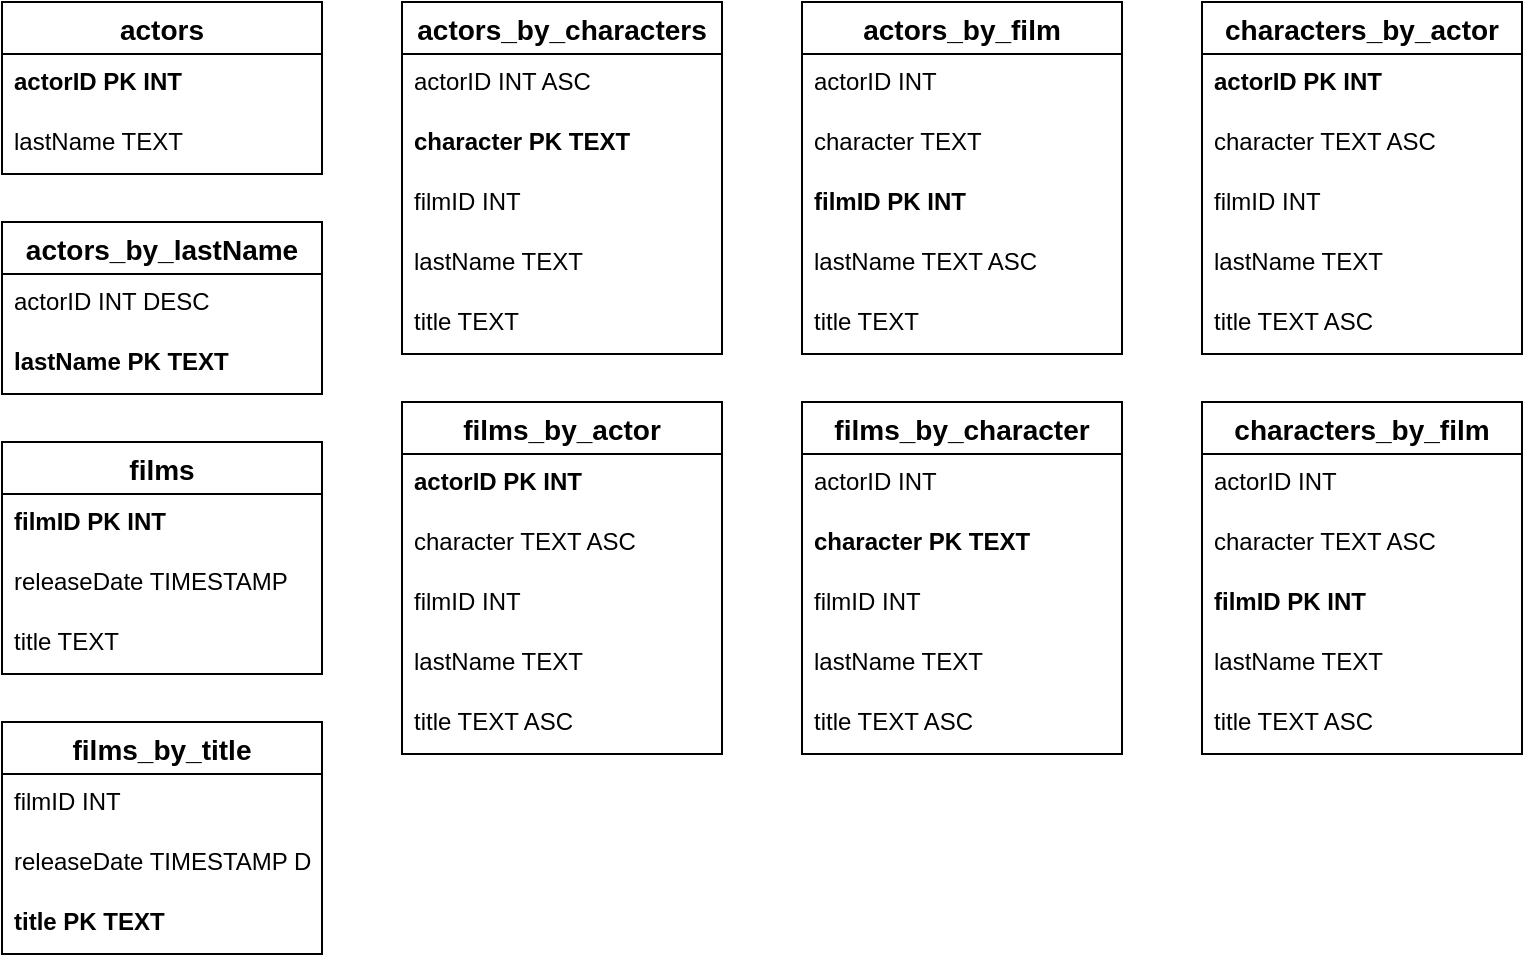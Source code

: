 <mxfile version="20.3.0" type="device"><diagram id="Y2AZMHD09iF5Skqy3oVS" name="Page-1"><mxGraphModel dx="1715" dy="-396" grid="1" gridSize="10" guides="1" tooltips="1" connect="1" arrows="1" fold="1" page="1" pageScale="1" pageWidth="827" pageHeight="1169" math="0" shadow="0"><root><mxCell id="0"/><mxCell id="1" parent="0"/><mxCell id="cRZiWMYL3rUqrbm-wY5H-1" value="actors" style="swimlane;fontStyle=1;childLayout=stackLayout;horizontal=1;startSize=26;horizontalStack=0;resizeParent=1;resizeParentMax=0;resizeLast=0;collapsible=1;marginBottom=0;align=center;fontSize=14;" vertex="1" parent="1"><mxGeometry x="40" y="1200" width="160" height="86" as="geometry"/></mxCell><mxCell id="cRZiWMYL3rUqrbm-wY5H-2" value="actorID PK INT" style="text;strokeColor=none;fillColor=none;spacingLeft=4;spacingRight=4;overflow=hidden;rotatable=0;points=[[0,0.5],[1,0.5]];portConstraint=eastwest;fontSize=12;fontStyle=1" vertex="1" parent="cRZiWMYL3rUqrbm-wY5H-1"><mxGeometry y="26" width="160" height="30" as="geometry"/></mxCell><mxCell id="cRZiWMYL3rUqrbm-wY5H-3" value="lastName TEXT" style="text;strokeColor=none;fillColor=none;spacingLeft=4;spacingRight=4;overflow=hidden;rotatable=0;points=[[0,0.5],[1,0.5]];portConstraint=eastwest;fontSize=12;" vertex="1" parent="cRZiWMYL3rUqrbm-wY5H-1"><mxGeometry y="56" width="160" height="30" as="geometry"/></mxCell><mxCell id="cRZiWMYL3rUqrbm-wY5H-7" value="actors_by_characters" style="swimlane;fontStyle=1;childLayout=stackLayout;horizontal=1;startSize=26;horizontalStack=0;resizeParent=1;resizeParentMax=0;resizeLast=0;collapsible=1;marginBottom=0;align=center;fontSize=14;" vertex="1" parent="1"><mxGeometry x="240" y="1200" width="160" height="176" as="geometry"/></mxCell><mxCell id="cRZiWMYL3rUqrbm-wY5H-8" value="actorID INT ASC" style="text;strokeColor=none;fillColor=none;spacingLeft=4;spacingRight=4;overflow=hidden;rotatable=0;points=[[0,0.5],[1,0.5]];portConstraint=eastwest;fontSize=12;" vertex="1" parent="cRZiWMYL3rUqrbm-wY5H-7"><mxGeometry y="26" width="160" height="30" as="geometry"/></mxCell><mxCell id="cRZiWMYL3rUqrbm-wY5H-9" value="character PK TEXT" style="text;strokeColor=none;fillColor=none;spacingLeft=4;spacingRight=4;overflow=hidden;rotatable=0;points=[[0,0.5],[1,0.5]];portConstraint=eastwest;fontSize=12;fontStyle=1" vertex="1" parent="cRZiWMYL3rUqrbm-wY5H-7"><mxGeometry y="56" width="160" height="30" as="geometry"/></mxCell><mxCell id="cRZiWMYL3rUqrbm-wY5H-10" value="filmID INT" style="text;strokeColor=none;fillColor=none;spacingLeft=4;spacingRight=4;overflow=hidden;rotatable=0;points=[[0,0.5],[1,0.5]];portConstraint=eastwest;fontSize=12;" vertex="1" parent="cRZiWMYL3rUqrbm-wY5H-7"><mxGeometry y="86" width="160" height="30" as="geometry"/></mxCell><mxCell id="cRZiWMYL3rUqrbm-wY5H-11" value="lastName TEXT" style="text;strokeColor=none;fillColor=none;spacingLeft=4;spacingRight=4;overflow=hidden;rotatable=0;points=[[0,0.5],[1,0.5]];portConstraint=eastwest;fontSize=12;" vertex="1" parent="cRZiWMYL3rUqrbm-wY5H-7"><mxGeometry y="116" width="160" height="30" as="geometry"/></mxCell><mxCell id="cRZiWMYL3rUqrbm-wY5H-12" value="title TEXT" style="text;strokeColor=none;fillColor=none;spacingLeft=4;spacingRight=4;overflow=hidden;rotatable=0;points=[[0,0.5],[1,0.5]];portConstraint=eastwest;fontSize=12;" vertex="1" parent="cRZiWMYL3rUqrbm-wY5H-7"><mxGeometry y="146" width="160" height="30" as="geometry"/></mxCell><mxCell id="cRZiWMYL3rUqrbm-wY5H-14" value="actors_by_film" style="swimlane;fontStyle=1;childLayout=stackLayout;horizontal=1;startSize=26;horizontalStack=0;resizeParent=1;resizeParentMax=0;resizeLast=0;collapsible=1;marginBottom=0;align=center;fontSize=14;" vertex="1" parent="1"><mxGeometry x="440" y="1200" width="160" height="176" as="geometry"/></mxCell><mxCell id="cRZiWMYL3rUqrbm-wY5H-15" value="actorID INT" style="text;strokeColor=none;fillColor=none;spacingLeft=4;spacingRight=4;overflow=hidden;rotatable=0;points=[[0,0.5],[1,0.5]];portConstraint=eastwest;fontSize=12;" vertex="1" parent="cRZiWMYL3rUqrbm-wY5H-14"><mxGeometry y="26" width="160" height="30" as="geometry"/></mxCell><mxCell id="cRZiWMYL3rUqrbm-wY5H-16" value="character TEXT" style="text;strokeColor=none;fillColor=none;spacingLeft=4;spacingRight=4;overflow=hidden;rotatable=0;points=[[0,0.5],[1,0.5]];portConstraint=eastwest;fontSize=12;fontStyle=0" vertex="1" parent="cRZiWMYL3rUqrbm-wY5H-14"><mxGeometry y="56" width="160" height="30" as="geometry"/></mxCell><mxCell id="cRZiWMYL3rUqrbm-wY5H-17" value="filmID PK INT" style="text;strokeColor=none;fillColor=none;spacingLeft=4;spacingRight=4;overflow=hidden;rotatable=0;points=[[0,0.5],[1,0.5]];portConstraint=eastwest;fontSize=12;fontStyle=1" vertex="1" parent="cRZiWMYL3rUqrbm-wY5H-14"><mxGeometry y="86" width="160" height="30" as="geometry"/></mxCell><mxCell id="cRZiWMYL3rUqrbm-wY5H-18" value="lastName TEXT ASC" style="text;strokeColor=none;fillColor=none;spacingLeft=4;spacingRight=4;overflow=hidden;rotatable=0;points=[[0,0.5],[1,0.5]];portConstraint=eastwest;fontSize=12;" vertex="1" parent="cRZiWMYL3rUqrbm-wY5H-14"><mxGeometry y="116" width="160" height="30" as="geometry"/></mxCell><mxCell id="cRZiWMYL3rUqrbm-wY5H-19" value="title TEXT" style="text;strokeColor=none;fillColor=none;spacingLeft=4;spacingRight=4;overflow=hidden;rotatable=0;points=[[0,0.5],[1,0.5]];portConstraint=eastwest;fontSize=12;" vertex="1" parent="cRZiWMYL3rUqrbm-wY5H-14"><mxGeometry y="146" width="160" height="30" as="geometry"/></mxCell><mxCell id="cRZiWMYL3rUqrbm-wY5H-26" value="actors_by_lastName" style="swimlane;fontStyle=1;childLayout=stackLayout;horizontal=1;startSize=26;horizontalStack=0;resizeParent=1;resizeParentMax=0;resizeLast=0;collapsible=1;marginBottom=0;align=center;fontSize=14;" vertex="1" parent="1"><mxGeometry x="40" y="1310" width="160" height="86" as="geometry"/></mxCell><mxCell id="cRZiWMYL3rUqrbm-wY5H-27" value="actorID INT DESC" style="text;strokeColor=none;fillColor=none;spacingLeft=4;spacingRight=4;overflow=hidden;rotatable=0;points=[[0,0.5],[1,0.5]];portConstraint=eastwest;fontSize=12;fontStyle=0" vertex="1" parent="cRZiWMYL3rUqrbm-wY5H-26"><mxGeometry y="26" width="160" height="30" as="geometry"/></mxCell><mxCell id="cRZiWMYL3rUqrbm-wY5H-28" value="lastName PK TEXT" style="text;strokeColor=none;fillColor=none;spacingLeft=4;spacingRight=4;overflow=hidden;rotatable=0;points=[[0,0.5],[1,0.5]];portConstraint=eastwest;fontSize=12;fontStyle=1" vertex="1" parent="cRZiWMYL3rUqrbm-wY5H-26"><mxGeometry y="56" width="160" height="30" as="geometry"/></mxCell><mxCell id="cRZiWMYL3rUqrbm-wY5H-29" value="characters_by_actor" style="swimlane;fontStyle=1;childLayout=stackLayout;horizontal=1;startSize=26;horizontalStack=0;resizeParent=1;resizeParentMax=0;resizeLast=0;collapsible=1;marginBottom=0;align=center;fontSize=14;" vertex="1" parent="1"><mxGeometry x="640" y="1200" width="160" height="176" as="geometry"/></mxCell><mxCell id="cRZiWMYL3rUqrbm-wY5H-30" value="actorID PK INT" style="text;strokeColor=none;fillColor=none;spacingLeft=4;spacingRight=4;overflow=hidden;rotatable=0;points=[[0,0.5],[1,0.5]];portConstraint=eastwest;fontSize=12;fontStyle=1" vertex="1" parent="cRZiWMYL3rUqrbm-wY5H-29"><mxGeometry y="26" width="160" height="30" as="geometry"/></mxCell><mxCell id="cRZiWMYL3rUqrbm-wY5H-31" value="character TEXT ASC" style="text;strokeColor=none;fillColor=none;spacingLeft=4;spacingRight=4;overflow=hidden;rotatable=0;points=[[0,0.5],[1,0.5]];portConstraint=eastwest;fontSize=12;fontStyle=0" vertex="1" parent="cRZiWMYL3rUqrbm-wY5H-29"><mxGeometry y="56" width="160" height="30" as="geometry"/></mxCell><mxCell id="cRZiWMYL3rUqrbm-wY5H-32" value="filmID INT" style="text;strokeColor=none;fillColor=none;spacingLeft=4;spacingRight=4;overflow=hidden;rotatable=0;points=[[0,0.5],[1,0.5]];portConstraint=eastwest;fontSize=12;fontStyle=0" vertex="1" parent="cRZiWMYL3rUqrbm-wY5H-29"><mxGeometry y="86" width="160" height="30" as="geometry"/></mxCell><mxCell id="cRZiWMYL3rUqrbm-wY5H-33" value="lastName TEXT" style="text;strokeColor=none;fillColor=none;spacingLeft=4;spacingRight=4;overflow=hidden;rotatable=0;points=[[0,0.5],[1,0.5]];portConstraint=eastwest;fontSize=12;" vertex="1" parent="cRZiWMYL3rUqrbm-wY5H-29"><mxGeometry y="116" width="160" height="30" as="geometry"/></mxCell><mxCell id="cRZiWMYL3rUqrbm-wY5H-34" value="title TEXT ASC" style="text;strokeColor=none;fillColor=none;spacingLeft=4;spacingRight=4;overflow=hidden;rotatable=0;points=[[0,0.5],[1,0.5]];portConstraint=eastwest;fontSize=12;" vertex="1" parent="cRZiWMYL3rUqrbm-wY5H-29"><mxGeometry y="146" width="160" height="30" as="geometry"/></mxCell><mxCell id="cRZiWMYL3rUqrbm-wY5H-35" value="characters_by_film" style="swimlane;fontStyle=1;childLayout=stackLayout;horizontal=1;startSize=26;horizontalStack=0;resizeParent=1;resizeParentMax=0;resizeLast=0;collapsible=1;marginBottom=0;align=center;fontSize=14;" vertex="1" parent="1"><mxGeometry x="640" y="1400" width="160" height="176" as="geometry"/></mxCell><mxCell id="cRZiWMYL3rUqrbm-wY5H-36" value="actorID INT" style="text;strokeColor=none;fillColor=none;spacingLeft=4;spacingRight=4;overflow=hidden;rotatable=0;points=[[0,0.5],[1,0.5]];portConstraint=eastwest;fontSize=12;fontStyle=0" vertex="1" parent="cRZiWMYL3rUqrbm-wY5H-35"><mxGeometry y="26" width="160" height="30" as="geometry"/></mxCell><mxCell id="cRZiWMYL3rUqrbm-wY5H-37" value="character TEXT ASC" style="text;strokeColor=none;fillColor=none;spacingLeft=4;spacingRight=4;overflow=hidden;rotatable=0;points=[[0,0.5],[1,0.5]];portConstraint=eastwest;fontSize=12;fontStyle=0" vertex="1" parent="cRZiWMYL3rUqrbm-wY5H-35"><mxGeometry y="56" width="160" height="30" as="geometry"/></mxCell><mxCell id="cRZiWMYL3rUqrbm-wY5H-38" value="filmID PK INT" style="text;strokeColor=none;fillColor=none;spacingLeft=4;spacingRight=4;overflow=hidden;rotatable=0;points=[[0,0.5],[1,0.5]];portConstraint=eastwest;fontSize=12;fontStyle=1" vertex="1" parent="cRZiWMYL3rUqrbm-wY5H-35"><mxGeometry y="86" width="160" height="30" as="geometry"/></mxCell><mxCell id="cRZiWMYL3rUqrbm-wY5H-39" value="lastName TEXT" style="text;strokeColor=none;fillColor=none;spacingLeft=4;spacingRight=4;overflow=hidden;rotatable=0;points=[[0,0.5],[1,0.5]];portConstraint=eastwest;fontSize=12;" vertex="1" parent="cRZiWMYL3rUqrbm-wY5H-35"><mxGeometry y="116" width="160" height="30" as="geometry"/></mxCell><mxCell id="cRZiWMYL3rUqrbm-wY5H-40" value="title TEXT ASC" style="text;strokeColor=none;fillColor=none;spacingLeft=4;spacingRight=4;overflow=hidden;rotatable=0;points=[[0,0.5],[1,0.5]];portConstraint=eastwest;fontSize=12;" vertex="1" parent="cRZiWMYL3rUqrbm-wY5H-35"><mxGeometry y="146" width="160" height="30" as="geometry"/></mxCell><mxCell id="cRZiWMYL3rUqrbm-wY5H-41" value="films" style="swimlane;fontStyle=1;childLayout=stackLayout;horizontal=1;startSize=26;horizontalStack=0;resizeParent=1;resizeParentMax=0;resizeLast=0;collapsible=1;marginBottom=0;align=center;fontSize=14;" vertex="1" parent="1"><mxGeometry x="40" y="1420" width="160" height="116" as="geometry"/></mxCell><mxCell id="cRZiWMYL3rUqrbm-wY5H-42" value="filmID PK INT" style="text;strokeColor=none;fillColor=none;spacingLeft=4;spacingRight=4;overflow=hidden;rotatable=0;points=[[0,0.5],[1,0.5]];portConstraint=eastwest;fontSize=12;fontStyle=1" vertex="1" parent="cRZiWMYL3rUqrbm-wY5H-41"><mxGeometry y="26" width="160" height="30" as="geometry"/></mxCell><mxCell id="cRZiWMYL3rUqrbm-wY5H-43" value="releaseDate TIMESTAMP" style="text;strokeColor=none;fillColor=none;spacingLeft=4;spacingRight=4;overflow=hidden;rotatable=0;points=[[0,0.5],[1,0.5]];portConstraint=eastwest;fontSize=12;fontStyle=0" vertex="1" parent="cRZiWMYL3rUqrbm-wY5H-41"><mxGeometry y="56" width="160" height="30" as="geometry"/></mxCell><mxCell id="cRZiWMYL3rUqrbm-wY5H-44" value="title TEXT" style="text;strokeColor=none;fillColor=none;spacingLeft=4;spacingRight=4;overflow=hidden;rotatable=0;points=[[0,0.5],[1,0.5]];portConstraint=eastwest;fontSize=12;fontStyle=0" vertex="1" parent="cRZiWMYL3rUqrbm-wY5H-41"><mxGeometry y="86" width="160" height="30" as="geometry"/></mxCell><mxCell id="cRZiWMYL3rUqrbm-wY5H-45" value="films_by_actor" style="swimlane;fontStyle=1;childLayout=stackLayout;horizontal=1;startSize=26;horizontalStack=0;resizeParent=1;resizeParentMax=0;resizeLast=0;collapsible=1;marginBottom=0;align=center;fontSize=14;" vertex="1" parent="1"><mxGeometry x="240" y="1400" width="160" height="176" as="geometry"/></mxCell><mxCell id="cRZiWMYL3rUqrbm-wY5H-46" value="actorID PK INT" style="text;strokeColor=none;fillColor=none;spacingLeft=4;spacingRight=4;overflow=hidden;rotatable=0;points=[[0,0.5],[1,0.5]];portConstraint=eastwest;fontSize=12;fontStyle=1" vertex="1" parent="cRZiWMYL3rUqrbm-wY5H-45"><mxGeometry y="26" width="160" height="30" as="geometry"/></mxCell><mxCell id="cRZiWMYL3rUqrbm-wY5H-47" value="character TEXT ASC" style="text;strokeColor=none;fillColor=none;spacingLeft=4;spacingRight=4;overflow=hidden;rotatable=0;points=[[0,0.5],[1,0.5]];portConstraint=eastwest;fontSize=12;fontStyle=0" vertex="1" parent="cRZiWMYL3rUqrbm-wY5H-45"><mxGeometry y="56" width="160" height="30" as="geometry"/></mxCell><mxCell id="cRZiWMYL3rUqrbm-wY5H-48" value="filmID INT" style="text;strokeColor=none;fillColor=none;spacingLeft=4;spacingRight=4;overflow=hidden;rotatable=0;points=[[0,0.5],[1,0.5]];portConstraint=eastwest;fontSize=12;" vertex="1" parent="cRZiWMYL3rUqrbm-wY5H-45"><mxGeometry y="86" width="160" height="30" as="geometry"/></mxCell><mxCell id="cRZiWMYL3rUqrbm-wY5H-49" value="lastName TEXT" style="text;strokeColor=none;fillColor=none;spacingLeft=4;spacingRight=4;overflow=hidden;rotatable=0;points=[[0,0.5],[1,0.5]];portConstraint=eastwest;fontSize=12;" vertex="1" parent="cRZiWMYL3rUqrbm-wY5H-45"><mxGeometry y="116" width="160" height="30" as="geometry"/></mxCell><mxCell id="cRZiWMYL3rUqrbm-wY5H-50" value="title TEXT ASC" style="text;strokeColor=none;fillColor=none;spacingLeft=4;spacingRight=4;overflow=hidden;rotatable=0;points=[[0,0.5],[1,0.5]];portConstraint=eastwest;fontSize=12;" vertex="1" parent="cRZiWMYL3rUqrbm-wY5H-45"><mxGeometry y="146" width="160" height="30" as="geometry"/></mxCell><mxCell id="cRZiWMYL3rUqrbm-wY5H-57" value="films_by_character" style="swimlane;fontStyle=1;childLayout=stackLayout;horizontal=1;startSize=26;horizontalStack=0;resizeParent=1;resizeParentMax=0;resizeLast=0;collapsible=1;marginBottom=0;align=center;fontSize=14;" vertex="1" parent="1"><mxGeometry x="440" y="1400" width="160" height="176" as="geometry"/></mxCell><mxCell id="cRZiWMYL3rUqrbm-wY5H-58" value="actorID INT" style="text;strokeColor=none;fillColor=none;spacingLeft=4;spacingRight=4;overflow=hidden;rotatable=0;points=[[0,0.5],[1,0.5]];portConstraint=eastwest;fontSize=12;" vertex="1" parent="cRZiWMYL3rUqrbm-wY5H-57"><mxGeometry y="26" width="160" height="30" as="geometry"/></mxCell><mxCell id="cRZiWMYL3rUqrbm-wY5H-59" value="character PK TEXT" style="text;strokeColor=none;fillColor=none;spacingLeft=4;spacingRight=4;overflow=hidden;rotatable=0;points=[[0,0.5],[1,0.5]];portConstraint=eastwest;fontSize=12;fontStyle=1" vertex="1" parent="cRZiWMYL3rUqrbm-wY5H-57"><mxGeometry y="56" width="160" height="30" as="geometry"/></mxCell><mxCell id="cRZiWMYL3rUqrbm-wY5H-60" value="filmID INT" style="text;strokeColor=none;fillColor=none;spacingLeft=4;spacingRight=4;overflow=hidden;rotatable=0;points=[[0,0.5],[1,0.5]];portConstraint=eastwest;fontSize=12;" vertex="1" parent="cRZiWMYL3rUqrbm-wY5H-57"><mxGeometry y="86" width="160" height="30" as="geometry"/></mxCell><mxCell id="cRZiWMYL3rUqrbm-wY5H-61" value="lastName TEXT" style="text;strokeColor=none;fillColor=none;spacingLeft=4;spacingRight=4;overflow=hidden;rotatable=0;points=[[0,0.5],[1,0.5]];portConstraint=eastwest;fontSize=12;" vertex="1" parent="cRZiWMYL3rUqrbm-wY5H-57"><mxGeometry y="116" width="160" height="30" as="geometry"/></mxCell><mxCell id="cRZiWMYL3rUqrbm-wY5H-62" value="title TEXT ASC" style="text;strokeColor=none;fillColor=none;spacingLeft=4;spacingRight=4;overflow=hidden;rotatable=0;points=[[0,0.5],[1,0.5]];portConstraint=eastwest;fontSize=12;" vertex="1" parent="cRZiWMYL3rUqrbm-wY5H-57"><mxGeometry y="146" width="160" height="30" as="geometry"/></mxCell><mxCell id="cRZiWMYL3rUqrbm-wY5H-63" value="films_by_title" style="swimlane;fontStyle=1;childLayout=stackLayout;horizontal=1;startSize=26;horizontalStack=0;resizeParent=1;resizeParentMax=0;resizeLast=0;collapsible=1;marginBottom=0;align=center;fontSize=14;" vertex="1" parent="1"><mxGeometry x="40" y="1560" width="160" height="116" as="geometry"/></mxCell><mxCell id="cRZiWMYL3rUqrbm-wY5H-64" value="filmID INT" style="text;strokeColor=none;fillColor=none;spacingLeft=4;spacingRight=4;overflow=hidden;rotatable=0;points=[[0,0.5],[1,0.5]];portConstraint=eastwest;fontSize=12;fontStyle=0" vertex="1" parent="cRZiWMYL3rUqrbm-wY5H-63"><mxGeometry y="26" width="160" height="30" as="geometry"/></mxCell><mxCell id="cRZiWMYL3rUqrbm-wY5H-65" value="releaseDate TIMESTAMP DESC" style="text;strokeColor=none;fillColor=none;spacingLeft=4;spacingRight=4;overflow=hidden;rotatable=0;points=[[0,0.5],[1,0.5]];portConstraint=eastwest;fontSize=12;fontStyle=0" vertex="1" parent="cRZiWMYL3rUqrbm-wY5H-63"><mxGeometry y="56" width="160" height="30" as="geometry"/></mxCell><mxCell id="cRZiWMYL3rUqrbm-wY5H-66" value="title PK TEXT" style="text;strokeColor=none;fillColor=none;spacingLeft=4;spacingRight=4;overflow=hidden;rotatable=0;points=[[0,0.5],[1,0.5]];portConstraint=eastwest;fontSize=12;fontStyle=1" vertex="1" parent="cRZiWMYL3rUqrbm-wY5H-63"><mxGeometry y="86" width="160" height="30" as="geometry"/></mxCell></root></mxGraphModel></diagram></mxfile>